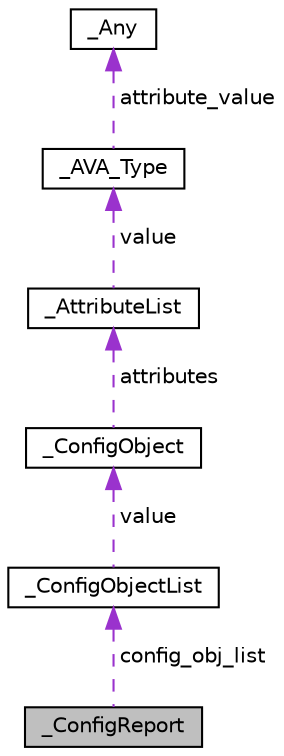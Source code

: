 digraph "_ConfigReport"
{
  edge [fontname="Helvetica",fontsize="10",labelfontname="Helvetica",labelfontsize="10"];
  node [fontname="Helvetica",fontsize="10",shape=record];
  Node1 [label="_ConfigReport",height=0.2,width=0.4,color="black", fillcolor="grey75", style="filled", fontcolor="black"];
  Node2 -> Node1 [dir="back",color="darkorchid3",fontsize="10",style="dashed",label=" config_obj_list" ];
  Node2 [label="_ConfigObjectList",height=0.2,width=0.4,color="black", fillcolor="white", style="filled",URL="$struct___config_object_list.html"];
  Node3 -> Node2 [dir="back",color="darkorchid3",fontsize="10",style="dashed",label=" value" ];
  Node3 [label="_ConfigObject",height=0.2,width=0.4,color="black", fillcolor="white", style="filled",URL="$struct___config_object.html"];
  Node4 -> Node3 [dir="back",color="darkorchid3",fontsize="10",style="dashed",label=" attributes" ];
  Node4 [label="_AttributeList",height=0.2,width=0.4,color="black", fillcolor="white", style="filled",URL="$struct___attribute_list.html"];
  Node5 -> Node4 [dir="back",color="darkorchid3",fontsize="10",style="dashed",label=" value" ];
  Node5 [label="_AVA_Type",height=0.2,width=0.4,color="black", fillcolor="white", style="filled",URL="$struct___a_v_a___type.html"];
  Node6 -> Node5 [dir="back",color="darkorchid3",fontsize="10",style="dashed",label=" attribute_value" ];
  Node6 [label="_Any",height=0.2,width=0.4,color="black", fillcolor="white", style="filled",URL="$struct___any.html"];
}

